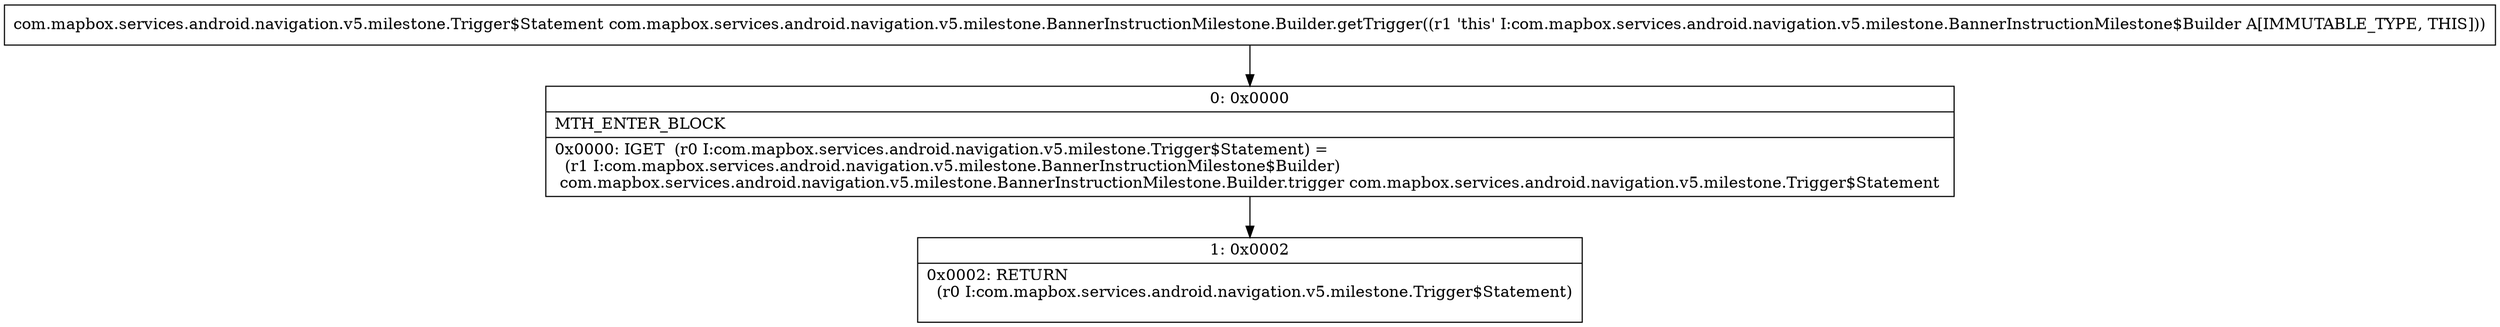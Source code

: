 digraph "CFG forcom.mapbox.services.android.navigation.v5.milestone.BannerInstructionMilestone.Builder.getTrigger()Lcom\/mapbox\/services\/android\/navigation\/v5\/milestone\/Trigger$Statement;" {
Node_0 [shape=record,label="{0\:\ 0x0000|MTH_ENTER_BLOCK\l|0x0000: IGET  (r0 I:com.mapbox.services.android.navigation.v5.milestone.Trigger$Statement) = \l  (r1 I:com.mapbox.services.android.navigation.v5.milestone.BannerInstructionMilestone$Builder)\l com.mapbox.services.android.navigation.v5.milestone.BannerInstructionMilestone.Builder.trigger com.mapbox.services.android.navigation.v5.milestone.Trigger$Statement \l}"];
Node_1 [shape=record,label="{1\:\ 0x0002|0x0002: RETURN  \l  (r0 I:com.mapbox.services.android.navigation.v5.milestone.Trigger$Statement)\l \l}"];
MethodNode[shape=record,label="{com.mapbox.services.android.navigation.v5.milestone.Trigger$Statement com.mapbox.services.android.navigation.v5.milestone.BannerInstructionMilestone.Builder.getTrigger((r1 'this' I:com.mapbox.services.android.navigation.v5.milestone.BannerInstructionMilestone$Builder A[IMMUTABLE_TYPE, THIS])) }"];
MethodNode -> Node_0;
Node_0 -> Node_1;
}

